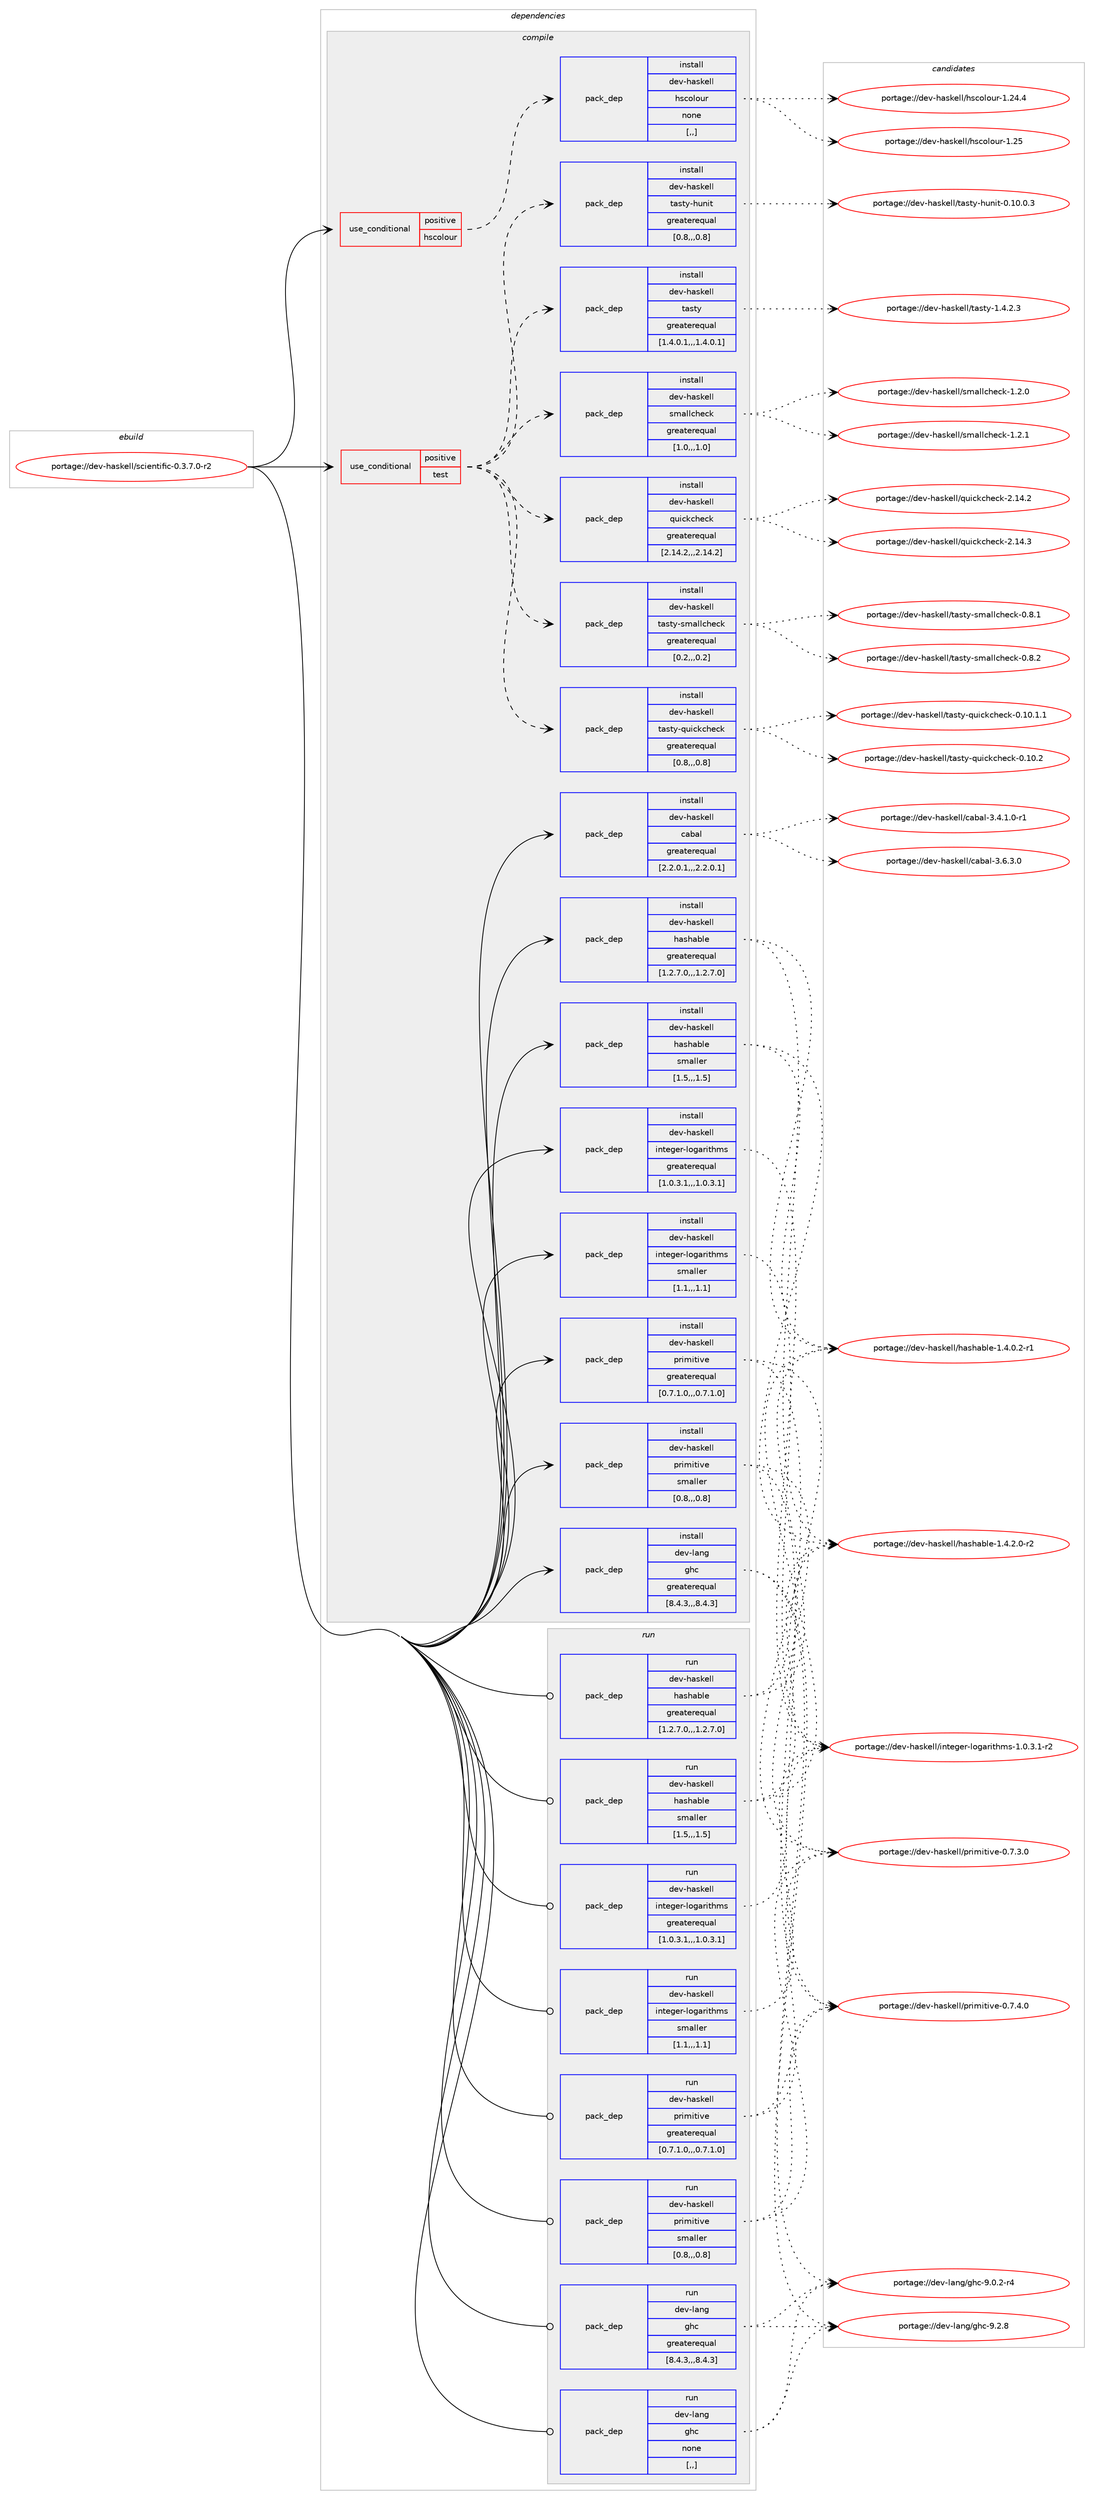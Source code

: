 digraph prolog {

# *************
# Graph options
# *************

newrank=true;
concentrate=true;
compound=true;
graph [rankdir=LR,fontname=Helvetica,fontsize=10,ranksep=1.5];#, ranksep=2.5, nodesep=0.2];
edge  [arrowhead=vee];
node  [fontname=Helvetica,fontsize=10];

# **********
# The ebuild
# **********

subgraph cluster_leftcol {
color=gray;
label=<<i>ebuild</i>>;
id [label="portage://dev-haskell/scientific-0.3.7.0-r2", color=red, width=4, href="../dev-haskell/scientific-0.3.7.0-r2.svg"];
}

# ****************
# The dependencies
# ****************

subgraph cluster_midcol {
color=gray;
label=<<i>dependencies</i>>;
subgraph cluster_compile {
fillcolor="#eeeeee";
style=filled;
label=<<i>compile</i>>;
subgraph cond151123 {
dependency581124 [label=<<TABLE BORDER="0" CELLBORDER="1" CELLSPACING="0" CELLPADDING="4"><TR><TD ROWSPAN="3" CELLPADDING="10">use_conditional</TD></TR><TR><TD>positive</TD></TR><TR><TD>hscolour</TD></TR></TABLE>>, shape=none, color=red];
subgraph pack425393 {
dependency581125 [label=<<TABLE BORDER="0" CELLBORDER="1" CELLSPACING="0" CELLPADDING="4" WIDTH="220"><TR><TD ROWSPAN="6" CELLPADDING="30">pack_dep</TD></TR><TR><TD WIDTH="110">install</TD></TR><TR><TD>dev-haskell</TD></TR><TR><TD>hscolour</TD></TR><TR><TD>none</TD></TR><TR><TD>[,,]</TD></TR></TABLE>>, shape=none, color=blue];
}
dependency581124:e -> dependency581125:w [weight=20,style="dashed",arrowhead="vee"];
}
id:e -> dependency581124:w [weight=20,style="solid",arrowhead="vee"];
subgraph cond151124 {
dependency581126 [label=<<TABLE BORDER="0" CELLBORDER="1" CELLSPACING="0" CELLPADDING="4"><TR><TD ROWSPAN="3" CELLPADDING="10">use_conditional</TD></TR><TR><TD>positive</TD></TR><TR><TD>test</TD></TR></TABLE>>, shape=none, color=red];
subgraph pack425394 {
dependency581127 [label=<<TABLE BORDER="0" CELLBORDER="1" CELLSPACING="0" CELLPADDING="4" WIDTH="220"><TR><TD ROWSPAN="6" CELLPADDING="30">pack_dep</TD></TR><TR><TD WIDTH="110">install</TD></TR><TR><TD>dev-haskell</TD></TR><TR><TD>quickcheck</TD></TR><TR><TD>greaterequal</TD></TR><TR><TD>[2.14.2,,,2.14.2]</TD></TR></TABLE>>, shape=none, color=blue];
}
dependency581126:e -> dependency581127:w [weight=20,style="dashed",arrowhead="vee"];
subgraph pack425395 {
dependency581128 [label=<<TABLE BORDER="0" CELLBORDER="1" CELLSPACING="0" CELLPADDING="4" WIDTH="220"><TR><TD ROWSPAN="6" CELLPADDING="30">pack_dep</TD></TR><TR><TD WIDTH="110">install</TD></TR><TR><TD>dev-haskell</TD></TR><TR><TD>smallcheck</TD></TR><TR><TD>greaterequal</TD></TR><TR><TD>[1.0,,,1.0]</TD></TR></TABLE>>, shape=none, color=blue];
}
dependency581126:e -> dependency581128:w [weight=20,style="dashed",arrowhead="vee"];
subgraph pack425396 {
dependency581129 [label=<<TABLE BORDER="0" CELLBORDER="1" CELLSPACING="0" CELLPADDING="4" WIDTH="220"><TR><TD ROWSPAN="6" CELLPADDING="30">pack_dep</TD></TR><TR><TD WIDTH="110">install</TD></TR><TR><TD>dev-haskell</TD></TR><TR><TD>tasty</TD></TR><TR><TD>greaterequal</TD></TR><TR><TD>[1.4.0.1,,,1.4.0.1]</TD></TR></TABLE>>, shape=none, color=blue];
}
dependency581126:e -> dependency581129:w [weight=20,style="dashed",arrowhead="vee"];
subgraph pack425397 {
dependency581130 [label=<<TABLE BORDER="0" CELLBORDER="1" CELLSPACING="0" CELLPADDING="4" WIDTH="220"><TR><TD ROWSPAN="6" CELLPADDING="30">pack_dep</TD></TR><TR><TD WIDTH="110">install</TD></TR><TR><TD>dev-haskell</TD></TR><TR><TD>tasty-hunit</TD></TR><TR><TD>greaterequal</TD></TR><TR><TD>[0.8,,,0.8]</TD></TR></TABLE>>, shape=none, color=blue];
}
dependency581126:e -> dependency581130:w [weight=20,style="dashed",arrowhead="vee"];
subgraph pack425398 {
dependency581131 [label=<<TABLE BORDER="0" CELLBORDER="1" CELLSPACING="0" CELLPADDING="4" WIDTH="220"><TR><TD ROWSPAN="6" CELLPADDING="30">pack_dep</TD></TR><TR><TD WIDTH="110">install</TD></TR><TR><TD>dev-haskell</TD></TR><TR><TD>tasty-quickcheck</TD></TR><TR><TD>greaterequal</TD></TR><TR><TD>[0.8,,,0.8]</TD></TR></TABLE>>, shape=none, color=blue];
}
dependency581126:e -> dependency581131:w [weight=20,style="dashed",arrowhead="vee"];
subgraph pack425399 {
dependency581132 [label=<<TABLE BORDER="0" CELLBORDER="1" CELLSPACING="0" CELLPADDING="4" WIDTH="220"><TR><TD ROWSPAN="6" CELLPADDING="30">pack_dep</TD></TR><TR><TD WIDTH="110">install</TD></TR><TR><TD>dev-haskell</TD></TR><TR><TD>tasty-smallcheck</TD></TR><TR><TD>greaterequal</TD></TR><TR><TD>[0.2,,,0.2]</TD></TR></TABLE>>, shape=none, color=blue];
}
dependency581126:e -> dependency581132:w [weight=20,style="dashed",arrowhead="vee"];
}
id:e -> dependency581126:w [weight=20,style="solid",arrowhead="vee"];
subgraph pack425400 {
dependency581133 [label=<<TABLE BORDER="0" CELLBORDER="1" CELLSPACING="0" CELLPADDING="4" WIDTH="220"><TR><TD ROWSPAN="6" CELLPADDING="30">pack_dep</TD></TR><TR><TD WIDTH="110">install</TD></TR><TR><TD>dev-haskell</TD></TR><TR><TD>cabal</TD></TR><TR><TD>greaterequal</TD></TR><TR><TD>[2.2.0.1,,,2.2.0.1]</TD></TR></TABLE>>, shape=none, color=blue];
}
id:e -> dependency581133:w [weight=20,style="solid",arrowhead="vee"];
subgraph pack425401 {
dependency581134 [label=<<TABLE BORDER="0" CELLBORDER="1" CELLSPACING="0" CELLPADDING="4" WIDTH="220"><TR><TD ROWSPAN="6" CELLPADDING="30">pack_dep</TD></TR><TR><TD WIDTH="110">install</TD></TR><TR><TD>dev-haskell</TD></TR><TR><TD>hashable</TD></TR><TR><TD>greaterequal</TD></TR><TR><TD>[1.2.7.0,,,1.2.7.0]</TD></TR></TABLE>>, shape=none, color=blue];
}
id:e -> dependency581134:w [weight=20,style="solid",arrowhead="vee"];
subgraph pack425402 {
dependency581135 [label=<<TABLE BORDER="0" CELLBORDER="1" CELLSPACING="0" CELLPADDING="4" WIDTH="220"><TR><TD ROWSPAN="6" CELLPADDING="30">pack_dep</TD></TR><TR><TD WIDTH="110">install</TD></TR><TR><TD>dev-haskell</TD></TR><TR><TD>hashable</TD></TR><TR><TD>smaller</TD></TR><TR><TD>[1.5,,,1.5]</TD></TR></TABLE>>, shape=none, color=blue];
}
id:e -> dependency581135:w [weight=20,style="solid",arrowhead="vee"];
subgraph pack425403 {
dependency581136 [label=<<TABLE BORDER="0" CELLBORDER="1" CELLSPACING="0" CELLPADDING="4" WIDTH="220"><TR><TD ROWSPAN="6" CELLPADDING="30">pack_dep</TD></TR><TR><TD WIDTH="110">install</TD></TR><TR><TD>dev-haskell</TD></TR><TR><TD>integer-logarithms</TD></TR><TR><TD>greaterequal</TD></TR><TR><TD>[1.0.3.1,,,1.0.3.1]</TD></TR></TABLE>>, shape=none, color=blue];
}
id:e -> dependency581136:w [weight=20,style="solid",arrowhead="vee"];
subgraph pack425404 {
dependency581137 [label=<<TABLE BORDER="0" CELLBORDER="1" CELLSPACING="0" CELLPADDING="4" WIDTH="220"><TR><TD ROWSPAN="6" CELLPADDING="30">pack_dep</TD></TR><TR><TD WIDTH="110">install</TD></TR><TR><TD>dev-haskell</TD></TR><TR><TD>integer-logarithms</TD></TR><TR><TD>smaller</TD></TR><TR><TD>[1.1,,,1.1]</TD></TR></TABLE>>, shape=none, color=blue];
}
id:e -> dependency581137:w [weight=20,style="solid",arrowhead="vee"];
subgraph pack425405 {
dependency581138 [label=<<TABLE BORDER="0" CELLBORDER="1" CELLSPACING="0" CELLPADDING="4" WIDTH="220"><TR><TD ROWSPAN="6" CELLPADDING="30">pack_dep</TD></TR><TR><TD WIDTH="110">install</TD></TR><TR><TD>dev-haskell</TD></TR><TR><TD>primitive</TD></TR><TR><TD>greaterequal</TD></TR><TR><TD>[0.7.1.0,,,0.7.1.0]</TD></TR></TABLE>>, shape=none, color=blue];
}
id:e -> dependency581138:w [weight=20,style="solid",arrowhead="vee"];
subgraph pack425406 {
dependency581139 [label=<<TABLE BORDER="0" CELLBORDER="1" CELLSPACING="0" CELLPADDING="4" WIDTH="220"><TR><TD ROWSPAN="6" CELLPADDING="30">pack_dep</TD></TR><TR><TD WIDTH="110">install</TD></TR><TR><TD>dev-haskell</TD></TR><TR><TD>primitive</TD></TR><TR><TD>smaller</TD></TR><TR><TD>[0.8,,,0.8]</TD></TR></TABLE>>, shape=none, color=blue];
}
id:e -> dependency581139:w [weight=20,style="solid",arrowhead="vee"];
subgraph pack425407 {
dependency581140 [label=<<TABLE BORDER="0" CELLBORDER="1" CELLSPACING="0" CELLPADDING="4" WIDTH="220"><TR><TD ROWSPAN="6" CELLPADDING="30">pack_dep</TD></TR><TR><TD WIDTH="110">install</TD></TR><TR><TD>dev-lang</TD></TR><TR><TD>ghc</TD></TR><TR><TD>greaterequal</TD></TR><TR><TD>[8.4.3,,,8.4.3]</TD></TR></TABLE>>, shape=none, color=blue];
}
id:e -> dependency581140:w [weight=20,style="solid",arrowhead="vee"];
}
subgraph cluster_compileandrun {
fillcolor="#eeeeee";
style=filled;
label=<<i>compile and run</i>>;
}
subgraph cluster_run {
fillcolor="#eeeeee";
style=filled;
label=<<i>run</i>>;
subgraph pack425408 {
dependency581141 [label=<<TABLE BORDER="0" CELLBORDER="1" CELLSPACING="0" CELLPADDING="4" WIDTH="220"><TR><TD ROWSPAN="6" CELLPADDING="30">pack_dep</TD></TR><TR><TD WIDTH="110">run</TD></TR><TR><TD>dev-haskell</TD></TR><TR><TD>hashable</TD></TR><TR><TD>greaterequal</TD></TR><TR><TD>[1.2.7.0,,,1.2.7.0]</TD></TR></TABLE>>, shape=none, color=blue];
}
id:e -> dependency581141:w [weight=20,style="solid",arrowhead="odot"];
subgraph pack425409 {
dependency581142 [label=<<TABLE BORDER="0" CELLBORDER="1" CELLSPACING="0" CELLPADDING="4" WIDTH="220"><TR><TD ROWSPAN="6" CELLPADDING="30">pack_dep</TD></TR><TR><TD WIDTH="110">run</TD></TR><TR><TD>dev-haskell</TD></TR><TR><TD>hashable</TD></TR><TR><TD>smaller</TD></TR><TR><TD>[1.5,,,1.5]</TD></TR></TABLE>>, shape=none, color=blue];
}
id:e -> dependency581142:w [weight=20,style="solid",arrowhead="odot"];
subgraph pack425410 {
dependency581143 [label=<<TABLE BORDER="0" CELLBORDER="1" CELLSPACING="0" CELLPADDING="4" WIDTH="220"><TR><TD ROWSPAN="6" CELLPADDING="30">pack_dep</TD></TR><TR><TD WIDTH="110">run</TD></TR><TR><TD>dev-haskell</TD></TR><TR><TD>integer-logarithms</TD></TR><TR><TD>greaterequal</TD></TR><TR><TD>[1.0.3.1,,,1.0.3.1]</TD></TR></TABLE>>, shape=none, color=blue];
}
id:e -> dependency581143:w [weight=20,style="solid",arrowhead="odot"];
subgraph pack425411 {
dependency581144 [label=<<TABLE BORDER="0" CELLBORDER="1" CELLSPACING="0" CELLPADDING="4" WIDTH="220"><TR><TD ROWSPAN="6" CELLPADDING="30">pack_dep</TD></TR><TR><TD WIDTH="110">run</TD></TR><TR><TD>dev-haskell</TD></TR><TR><TD>integer-logarithms</TD></TR><TR><TD>smaller</TD></TR><TR><TD>[1.1,,,1.1]</TD></TR></TABLE>>, shape=none, color=blue];
}
id:e -> dependency581144:w [weight=20,style="solid",arrowhead="odot"];
subgraph pack425412 {
dependency581145 [label=<<TABLE BORDER="0" CELLBORDER="1" CELLSPACING="0" CELLPADDING="4" WIDTH="220"><TR><TD ROWSPAN="6" CELLPADDING="30">pack_dep</TD></TR><TR><TD WIDTH="110">run</TD></TR><TR><TD>dev-haskell</TD></TR><TR><TD>primitive</TD></TR><TR><TD>greaterequal</TD></TR><TR><TD>[0.7.1.0,,,0.7.1.0]</TD></TR></TABLE>>, shape=none, color=blue];
}
id:e -> dependency581145:w [weight=20,style="solid",arrowhead="odot"];
subgraph pack425413 {
dependency581146 [label=<<TABLE BORDER="0" CELLBORDER="1" CELLSPACING="0" CELLPADDING="4" WIDTH="220"><TR><TD ROWSPAN="6" CELLPADDING="30">pack_dep</TD></TR><TR><TD WIDTH="110">run</TD></TR><TR><TD>dev-haskell</TD></TR><TR><TD>primitive</TD></TR><TR><TD>smaller</TD></TR><TR><TD>[0.8,,,0.8]</TD></TR></TABLE>>, shape=none, color=blue];
}
id:e -> dependency581146:w [weight=20,style="solid",arrowhead="odot"];
subgraph pack425414 {
dependency581147 [label=<<TABLE BORDER="0" CELLBORDER="1" CELLSPACING="0" CELLPADDING="4" WIDTH="220"><TR><TD ROWSPAN="6" CELLPADDING="30">pack_dep</TD></TR><TR><TD WIDTH="110">run</TD></TR><TR><TD>dev-lang</TD></TR><TR><TD>ghc</TD></TR><TR><TD>greaterequal</TD></TR><TR><TD>[8.4.3,,,8.4.3]</TD></TR></TABLE>>, shape=none, color=blue];
}
id:e -> dependency581147:w [weight=20,style="solid",arrowhead="odot"];
subgraph pack425415 {
dependency581148 [label=<<TABLE BORDER="0" CELLBORDER="1" CELLSPACING="0" CELLPADDING="4" WIDTH="220"><TR><TD ROWSPAN="6" CELLPADDING="30">pack_dep</TD></TR><TR><TD WIDTH="110">run</TD></TR><TR><TD>dev-lang</TD></TR><TR><TD>ghc</TD></TR><TR><TD>none</TD></TR><TR><TD>[,,]</TD></TR></TABLE>>, shape=none, color=blue];
}
id:e -> dependency581148:w [weight=20,style="solid",arrowhead="odot"];
}
}

# **************
# The candidates
# **************

subgraph cluster_choices {
rank=same;
color=gray;
label=<<i>candidates</i>>;

subgraph choice425393 {
color=black;
nodesep=1;
choice100101118451049711510710110810847104115991111081111171144549465053 [label="portage://dev-haskell/hscolour-1.25", color=red, width=4,href="../dev-haskell/hscolour-1.25.svg"];
choice1001011184510497115107101108108471041159911110811111711445494650524652 [label="portage://dev-haskell/hscolour-1.24.4", color=red, width=4,href="../dev-haskell/hscolour-1.24.4.svg"];
dependency581125:e -> choice100101118451049711510710110810847104115991111081111171144549465053:w [style=dotted,weight="100"];
dependency581125:e -> choice1001011184510497115107101108108471041159911110811111711445494650524652:w [style=dotted,weight="100"];
}
subgraph choice425394 {
color=black;
nodesep=1;
choice10010111845104971151071011081084711311710599107991041019910745504649524651 [label="portage://dev-haskell/quickcheck-2.14.3", color=red, width=4,href="../dev-haskell/quickcheck-2.14.3.svg"];
choice10010111845104971151071011081084711311710599107991041019910745504649524650 [label="portage://dev-haskell/quickcheck-2.14.2", color=red, width=4,href="../dev-haskell/quickcheck-2.14.2.svg"];
dependency581127:e -> choice10010111845104971151071011081084711311710599107991041019910745504649524651:w [style=dotted,weight="100"];
dependency581127:e -> choice10010111845104971151071011081084711311710599107991041019910745504649524650:w [style=dotted,weight="100"];
}
subgraph choice425395 {
color=black;
nodesep=1;
choice100101118451049711510710110810847115109971081089910410199107454946504649 [label="portage://dev-haskell/smallcheck-1.2.1", color=red, width=4,href="../dev-haskell/smallcheck-1.2.1.svg"];
choice100101118451049711510710110810847115109971081089910410199107454946504648 [label="portage://dev-haskell/smallcheck-1.2.0", color=red, width=4,href="../dev-haskell/smallcheck-1.2.0.svg"];
dependency581128:e -> choice100101118451049711510710110810847115109971081089910410199107454946504649:w [style=dotted,weight="100"];
dependency581128:e -> choice100101118451049711510710110810847115109971081089910410199107454946504648:w [style=dotted,weight="100"];
}
subgraph choice425396 {
color=black;
nodesep=1;
choice100101118451049711510710110810847116971151161214549465246504651 [label="portage://dev-haskell/tasty-1.4.2.3", color=red, width=4,href="../dev-haskell/tasty-1.4.2.3.svg"];
dependency581129:e -> choice100101118451049711510710110810847116971151161214549465246504651:w [style=dotted,weight="100"];
}
subgraph choice425397 {
color=black;
nodesep=1;
choice1001011184510497115107101108108471169711511612145104117110105116454846494846484651 [label="portage://dev-haskell/tasty-hunit-0.10.0.3", color=red, width=4,href="../dev-haskell/tasty-hunit-0.10.0.3.svg"];
dependency581130:e -> choice1001011184510497115107101108108471169711511612145104117110105116454846494846484651:w [style=dotted,weight="100"];
}
subgraph choice425398 {
color=black;
nodesep=1;
choice100101118451049711510710110810847116971151161214511311710599107991041019910745484649484650 [label="portage://dev-haskell/tasty-quickcheck-0.10.2", color=red, width=4,href="../dev-haskell/tasty-quickcheck-0.10.2.svg"];
choice1001011184510497115107101108108471169711511612145113117105991079910410199107454846494846494649 [label="portage://dev-haskell/tasty-quickcheck-0.10.1.1", color=red, width=4,href="../dev-haskell/tasty-quickcheck-0.10.1.1.svg"];
dependency581131:e -> choice100101118451049711510710110810847116971151161214511311710599107991041019910745484649484650:w [style=dotted,weight="100"];
dependency581131:e -> choice1001011184510497115107101108108471169711511612145113117105991079910410199107454846494846494649:w [style=dotted,weight="100"];
}
subgraph choice425399 {
color=black;
nodesep=1;
choice1001011184510497115107101108108471169711511612145115109971081089910410199107454846564650 [label="portage://dev-haskell/tasty-smallcheck-0.8.2", color=red, width=4,href="../dev-haskell/tasty-smallcheck-0.8.2.svg"];
choice1001011184510497115107101108108471169711511612145115109971081089910410199107454846564649 [label="portage://dev-haskell/tasty-smallcheck-0.8.1", color=red, width=4,href="../dev-haskell/tasty-smallcheck-0.8.1.svg"];
dependency581132:e -> choice1001011184510497115107101108108471169711511612145115109971081089910410199107454846564650:w [style=dotted,weight="100"];
dependency581132:e -> choice1001011184510497115107101108108471169711511612145115109971081089910410199107454846564649:w [style=dotted,weight="100"];
}
subgraph choice425400 {
color=black;
nodesep=1;
choice100101118451049711510710110810847999798971084551465446514648 [label="portage://dev-haskell/cabal-3.6.3.0", color=red, width=4,href="../dev-haskell/cabal-3.6.3.0.svg"];
choice1001011184510497115107101108108479997989710845514652464946484511449 [label="portage://dev-haskell/cabal-3.4.1.0-r1", color=red, width=4,href="../dev-haskell/cabal-3.4.1.0-r1.svg"];
dependency581133:e -> choice100101118451049711510710110810847999798971084551465446514648:w [style=dotted,weight="100"];
dependency581133:e -> choice1001011184510497115107101108108479997989710845514652464946484511449:w [style=dotted,weight="100"];
}
subgraph choice425401 {
color=black;
nodesep=1;
choice10010111845104971151071011081084710497115104979810810145494652465046484511450 [label="portage://dev-haskell/hashable-1.4.2.0-r2", color=red, width=4,href="../dev-haskell/hashable-1.4.2.0-r2.svg"];
choice10010111845104971151071011081084710497115104979810810145494652464846504511449 [label="portage://dev-haskell/hashable-1.4.0.2-r1", color=red, width=4,href="../dev-haskell/hashable-1.4.0.2-r1.svg"];
dependency581134:e -> choice10010111845104971151071011081084710497115104979810810145494652465046484511450:w [style=dotted,weight="100"];
dependency581134:e -> choice10010111845104971151071011081084710497115104979810810145494652464846504511449:w [style=dotted,weight="100"];
}
subgraph choice425402 {
color=black;
nodesep=1;
choice10010111845104971151071011081084710497115104979810810145494652465046484511450 [label="portage://dev-haskell/hashable-1.4.2.0-r2", color=red, width=4,href="../dev-haskell/hashable-1.4.2.0-r2.svg"];
choice10010111845104971151071011081084710497115104979810810145494652464846504511449 [label="portage://dev-haskell/hashable-1.4.0.2-r1", color=red, width=4,href="../dev-haskell/hashable-1.4.0.2-r1.svg"];
dependency581135:e -> choice10010111845104971151071011081084710497115104979810810145494652465046484511450:w [style=dotted,weight="100"];
dependency581135:e -> choice10010111845104971151071011081084710497115104979810810145494652464846504511449:w [style=dotted,weight="100"];
}
subgraph choice425403 {
color=black;
nodesep=1;
choice100101118451049711510710110810847105110116101103101114451081111039711410511610410911545494648465146494511450 [label="portage://dev-haskell/integer-logarithms-1.0.3.1-r2", color=red, width=4,href="../dev-haskell/integer-logarithms-1.0.3.1-r2.svg"];
dependency581136:e -> choice100101118451049711510710110810847105110116101103101114451081111039711410511610410911545494648465146494511450:w [style=dotted,weight="100"];
}
subgraph choice425404 {
color=black;
nodesep=1;
choice100101118451049711510710110810847105110116101103101114451081111039711410511610410911545494648465146494511450 [label="portage://dev-haskell/integer-logarithms-1.0.3.1-r2", color=red, width=4,href="../dev-haskell/integer-logarithms-1.0.3.1-r2.svg"];
dependency581137:e -> choice100101118451049711510710110810847105110116101103101114451081111039711410511610410911545494648465146494511450:w [style=dotted,weight="100"];
}
subgraph choice425405 {
color=black;
nodesep=1;
choice1001011184510497115107101108108471121141051091051161051181014548465546524648 [label="portage://dev-haskell/primitive-0.7.4.0", color=red, width=4,href="../dev-haskell/primitive-0.7.4.0.svg"];
choice1001011184510497115107101108108471121141051091051161051181014548465546514648 [label="portage://dev-haskell/primitive-0.7.3.0", color=red, width=4,href="../dev-haskell/primitive-0.7.3.0.svg"];
dependency581138:e -> choice1001011184510497115107101108108471121141051091051161051181014548465546524648:w [style=dotted,weight="100"];
dependency581138:e -> choice1001011184510497115107101108108471121141051091051161051181014548465546514648:w [style=dotted,weight="100"];
}
subgraph choice425406 {
color=black;
nodesep=1;
choice1001011184510497115107101108108471121141051091051161051181014548465546524648 [label="portage://dev-haskell/primitive-0.7.4.0", color=red, width=4,href="../dev-haskell/primitive-0.7.4.0.svg"];
choice1001011184510497115107101108108471121141051091051161051181014548465546514648 [label="portage://dev-haskell/primitive-0.7.3.0", color=red, width=4,href="../dev-haskell/primitive-0.7.3.0.svg"];
dependency581139:e -> choice1001011184510497115107101108108471121141051091051161051181014548465546524648:w [style=dotted,weight="100"];
dependency581139:e -> choice1001011184510497115107101108108471121141051091051161051181014548465546514648:w [style=dotted,weight="100"];
}
subgraph choice425407 {
color=black;
nodesep=1;
choice10010111845108971101034710310499455746504656 [label="portage://dev-lang/ghc-9.2.8", color=red, width=4,href="../dev-lang/ghc-9.2.8.svg"];
choice100101118451089711010347103104994557464846504511452 [label="portage://dev-lang/ghc-9.0.2-r4", color=red, width=4,href="../dev-lang/ghc-9.0.2-r4.svg"];
dependency581140:e -> choice10010111845108971101034710310499455746504656:w [style=dotted,weight="100"];
dependency581140:e -> choice100101118451089711010347103104994557464846504511452:w [style=dotted,weight="100"];
}
subgraph choice425408 {
color=black;
nodesep=1;
choice10010111845104971151071011081084710497115104979810810145494652465046484511450 [label="portage://dev-haskell/hashable-1.4.2.0-r2", color=red, width=4,href="../dev-haskell/hashable-1.4.2.0-r2.svg"];
choice10010111845104971151071011081084710497115104979810810145494652464846504511449 [label="portage://dev-haskell/hashable-1.4.0.2-r1", color=red, width=4,href="../dev-haskell/hashable-1.4.0.2-r1.svg"];
dependency581141:e -> choice10010111845104971151071011081084710497115104979810810145494652465046484511450:w [style=dotted,weight="100"];
dependency581141:e -> choice10010111845104971151071011081084710497115104979810810145494652464846504511449:w [style=dotted,weight="100"];
}
subgraph choice425409 {
color=black;
nodesep=1;
choice10010111845104971151071011081084710497115104979810810145494652465046484511450 [label="portage://dev-haskell/hashable-1.4.2.0-r2", color=red, width=4,href="../dev-haskell/hashable-1.4.2.0-r2.svg"];
choice10010111845104971151071011081084710497115104979810810145494652464846504511449 [label="portage://dev-haskell/hashable-1.4.0.2-r1", color=red, width=4,href="../dev-haskell/hashable-1.4.0.2-r1.svg"];
dependency581142:e -> choice10010111845104971151071011081084710497115104979810810145494652465046484511450:w [style=dotted,weight="100"];
dependency581142:e -> choice10010111845104971151071011081084710497115104979810810145494652464846504511449:w [style=dotted,weight="100"];
}
subgraph choice425410 {
color=black;
nodesep=1;
choice100101118451049711510710110810847105110116101103101114451081111039711410511610410911545494648465146494511450 [label="portage://dev-haskell/integer-logarithms-1.0.3.1-r2", color=red, width=4,href="../dev-haskell/integer-logarithms-1.0.3.1-r2.svg"];
dependency581143:e -> choice100101118451049711510710110810847105110116101103101114451081111039711410511610410911545494648465146494511450:w [style=dotted,weight="100"];
}
subgraph choice425411 {
color=black;
nodesep=1;
choice100101118451049711510710110810847105110116101103101114451081111039711410511610410911545494648465146494511450 [label="portage://dev-haskell/integer-logarithms-1.0.3.1-r2", color=red, width=4,href="../dev-haskell/integer-logarithms-1.0.3.1-r2.svg"];
dependency581144:e -> choice100101118451049711510710110810847105110116101103101114451081111039711410511610410911545494648465146494511450:w [style=dotted,weight="100"];
}
subgraph choice425412 {
color=black;
nodesep=1;
choice1001011184510497115107101108108471121141051091051161051181014548465546524648 [label="portage://dev-haskell/primitive-0.7.4.0", color=red, width=4,href="../dev-haskell/primitive-0.7.4.0.svg"];
choice1001011184510497115107101108108471121141051091051161051181014548465546514648 [label="portage://dev-haskell/primitive-0.7.3.0", color=red, width=4,href="../dev-haskell/primitive-0.7.3.0.svg"];
dependency581145:e -> choice1001011184510497115107101108108471121141051091051161051181014548465546524648:w [style=dotted,weight="100"];
dependency581145:e -> choice1001011184510497115107101108108471121141051091051161051181014548465546514648:w [style=dotted,weight="100"];
}
subgraph choice425413 {
color=black;
nodesep=1;
choice1001011184510497115107101108108471121141051091051161051181014548465546524648 [label="portage://dev-haskell/primitive-0.7.4.0", color=red, width=4,href="../dev-haskell/primitive-0.7.4.0.svg"];
choice1001011184510497115107101108108471121141051091051161051181014548465546514648 [label="portage://dev-haskell/primitive-0.7.3.0", color=red, width=4,href="../dev-haskell/primitive-0.7.3.0.svg"];
dependency581146:e -> choice1001011184510497115107101108108471121141051091051161051181014548465546524648:w [style=dotted,weight="100"];
dependency581146:e -> choice1001011184510497115107101108108471121141051091051161051181014548465546514648:w [style=dotted,weight="100"];
}
subgraph choice425414 {
color=black;
nodesep=1;
choice10010111845108971101034710310499455746504656 [label="portage://dev-lang/ghc-9.2.8", color=red, width=4,href="../dev-lang/ghc-9.2.8.svg"];
choice100101118451089711010347103104994557464846504511452 [label="portage://dev-lang/ghc-9.0.2-r4", color=red, width=4,href="../dev-lang/ghc-9.0.2-r4.svg"];
dependency581147:e -> choice10010111845108971101034710310499455746504656:w [style=dotted,weight="100"];
dependency581147:e -> choice100101118451089711010347103104994557464846504511452:w [style=dotted,weight="100"];
}
subgraph choice425415 {
color=black;
nodesep=1;
choice10010111845108971101034710310499455746504656 [label="portage://dev-lang/ghc-9.2.8", color=red, width=4,href="../dev-lang/ghc-9.2.8.svg"];
choice100101118451089711010347103104994557464846504511452 [label="portage://dev-lang/ghc-9.0.2-r4", color=red, width=4,href="../dev-lang/ghc-9.0.2-r4.svg"];
dependency581148:e -> choice10010111845108971101034710310499455746504656:w [style=dotted,weight="100"];
dependency581148:e -> choice100101118451089711010347103104994557464846504511452:w [style=dotted,weight="100"];
}
}

}
